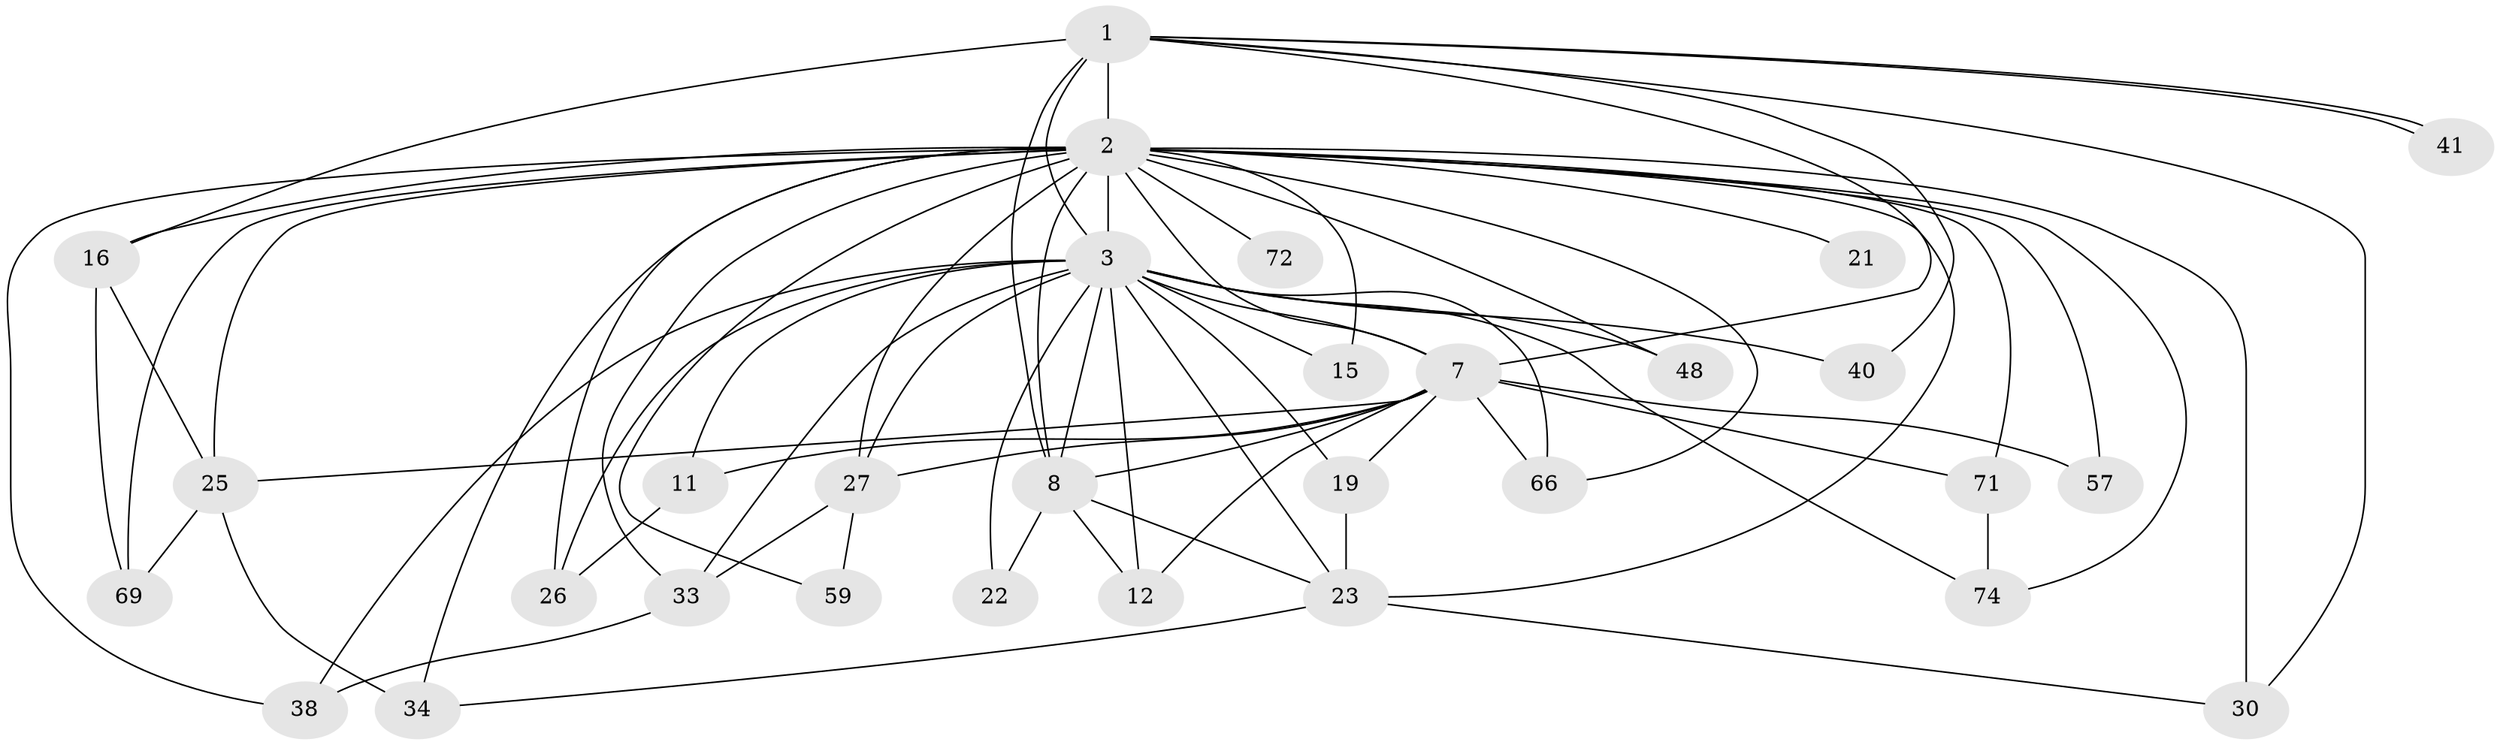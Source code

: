 // original degree distribution, {17: 0.009900990099009901, 21: 0.019801980198019802, 16: 0.009900990099009901, 23: 0.009900990099009901, 22: 0.019801980198019802, 15: 0.019801980198019802, 19: 0.009900990099009901, 4: 0.04950495049504951, 5: 0.04950495049504951, 7: 0.0297029702970297, 3: 0.1782178217821782, 6: 0.039603960396039604, 2: 0.5445544554455446, 9: 0.009900990099009901}
// Generated by graph-tools (version 1.1) at 2025/17/03/04/25 18:17:38]
// undirected, 30 vertices, 71 edges
graph export_dot {
graph [start="1"]
  node [color=gray90,style=filled];
  1 [super="+24+50+84"];
  2 [super="+6+91+101+78+5+60"];
  3 [super="+20+14+32+92+4+56+35+49+36"];
  7 [super="+76+39"];
  8 [super="+28"];
  11 [super="+53"];
  12 [super="+43+67"];
  15 [super="+62"];
  16;
  19 [super="+94+86"];
  21;
  22;
  23 [super="+29+37+58+42"];
  25 [super="+81"];
  26 [super="+61"];
  27 [super="+65+63+46"];
  30 [super="+45"];
  33 [super="+51+95+54"];
  34 [super="+96"];
  38 [super="+83"];
  40;
  41;
  48;
  57;
  59;
  66;
  69 [super="+85+93"];
  71;
  72;
  74 [super="+89"];
  1 -- 2 [weight=7];
  1 -- 3 [weight=4];
  1 -- 7 [weight=2];
  1 -- 8;
  1 -- 40;
  1 -- 41;
  1 -- 41;
  1 -- 30;
  1 -- 16;
  2 -- 3 [weight=22];
  2 -- 7 [weight=6];
  2 -- 8 [weight=5];
  2 -- 15 [weight=2];
  2 -- 26 [weight=2];
  2 -- 23 [weight=3];
  2 -- 38 [weight=2];
  2 -- 34;
  2 -- 27 [weight=6];
  2 -- 69 [weight=2];
  2 -- 71;
  2 -- 74;
  2 -- 16 [weight=3];
  2 -- 21 [weight=2];
  2 -- 25 [weight=2];
  2 -- 33;
  2 -- 48;
  2 -- 57;
  2 -- 59;
  2 -- 66;
  2 -- 72;
  2 -- 30;
  3 -- 7 [weight=4];
  3 -- 8 [weight=6];
  3 -- 11 [weight=2];
  3 -- 38 [weight=2];
  3 -- 22;
  3 -- 27 [weight=3];
  3 -- 74;
  3 -- 15;
  3 -- 19 [weight=3];
  3 -- 48;
  3 -- 66;
  3 -- 12 [weight=2];
  3 -- 23 [weight=2];
  3 -- 26;
  3 -- 33;
  3 -- 40;
  7 -- 8;
  7 -- 11;
  7 -- 12 [weight=2];
  7 -- 19;
  7 -- 57;
  7 -- 66;
  7 -- 71;
  7 -- 25;
  7 -- 27;
  8 -- 22;
  8 -- 23;
  8 -- 12;
  11 -- 26;
  16 -- 25;
  16 -- 69;
  19 -- 23;
  23 -- 34;
  23 -- 30;
  25 -- 34;
  25 -- 69;
  27 -- 59;
  27 -- 33;
  33 -- 38;
  71 -- 74;
}
